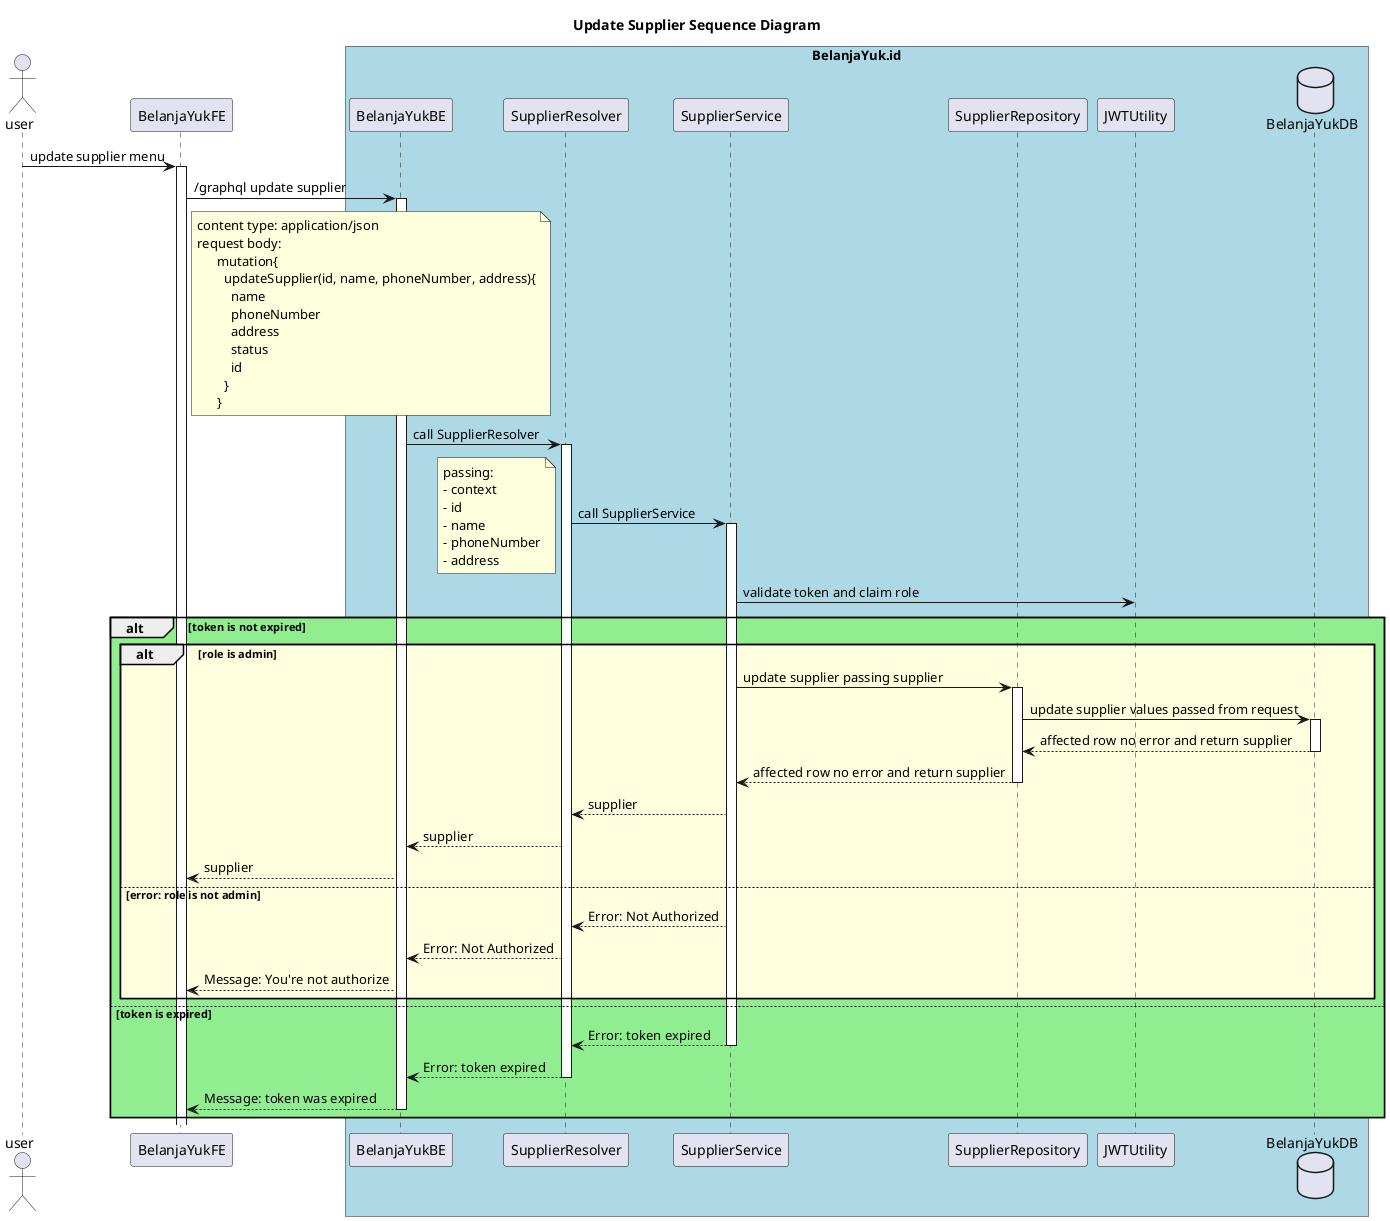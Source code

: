 @startuml
title: Update Supplier Sequence Diagram
actor user
participant BelanjaYukFE
database BelanjaYukDB
box "BelanjaYuk.id" #LightBlue
participant BelanjaYukBE
participant SupplierResolver
participant SupplierService
participant SupplierRepository
participant JWTUtility
participant BelanjaYukDB
end box

user -> BelanjaYukFE ++ : update supplier menu
BelanjaYukFE -> BelanjaYukBE ++ : /graphql update supplier
    note right of BelanjaYukFE
    content type: application/json
    request body:
          mutation{
            updateSupplier(id, name, phoneNumber, address){
              name
              phoneNumber
              address
              status
              id
            }
          }
    end note
BelanjaYukBE -> SupplierResolver ++ : call SupplierResolver
SupplierResolver -> SupplierService ++ : call SupplierService
    note left
    passing:
    - context
    - id
    - name
    - phoneNumber
    - address
    end note
SupplierService -> JWTUtility: validate token and claim role
alt #LightGreen token is not expired
    alt #LightYellow role is admin
        SupplierService -> SupplierRepository ++ : update supplier passing supplier
        SupplierRepository -> BelanjaYukDB ++ : update supplier values passed from request
        BelanjaYukDB --> SupplierRepository -- : affected row no error and return supplier
        SupplierRepository --> SupplierService -- : affected row no error and return supplier
        SupplierService --> SupplierResolver : supplier
        SupplierResolver --> BelanjaYukBE : supplier
        BelanjaYukBE --> BelanjaYukFE: supplier
        else error: role is not admin
        SupplierService --> SupplierResolver : Error: Not Authorized
        SupplierResolver --> BelanjaYukBE : Error: Not Authorized
        BelanjaYukBE --> BelanjaYukFE: Message: You're not authorize
    end alt
    else token is expired
    SupplierService --> SupplierResolver -- : Error: token expired
    SupplierResolver --> BelanjaYukBE -- : Error: token expired
    BelanjaYukBE --> BelanjaYukFE -- : Message: token was expired
end alt
@enduml
